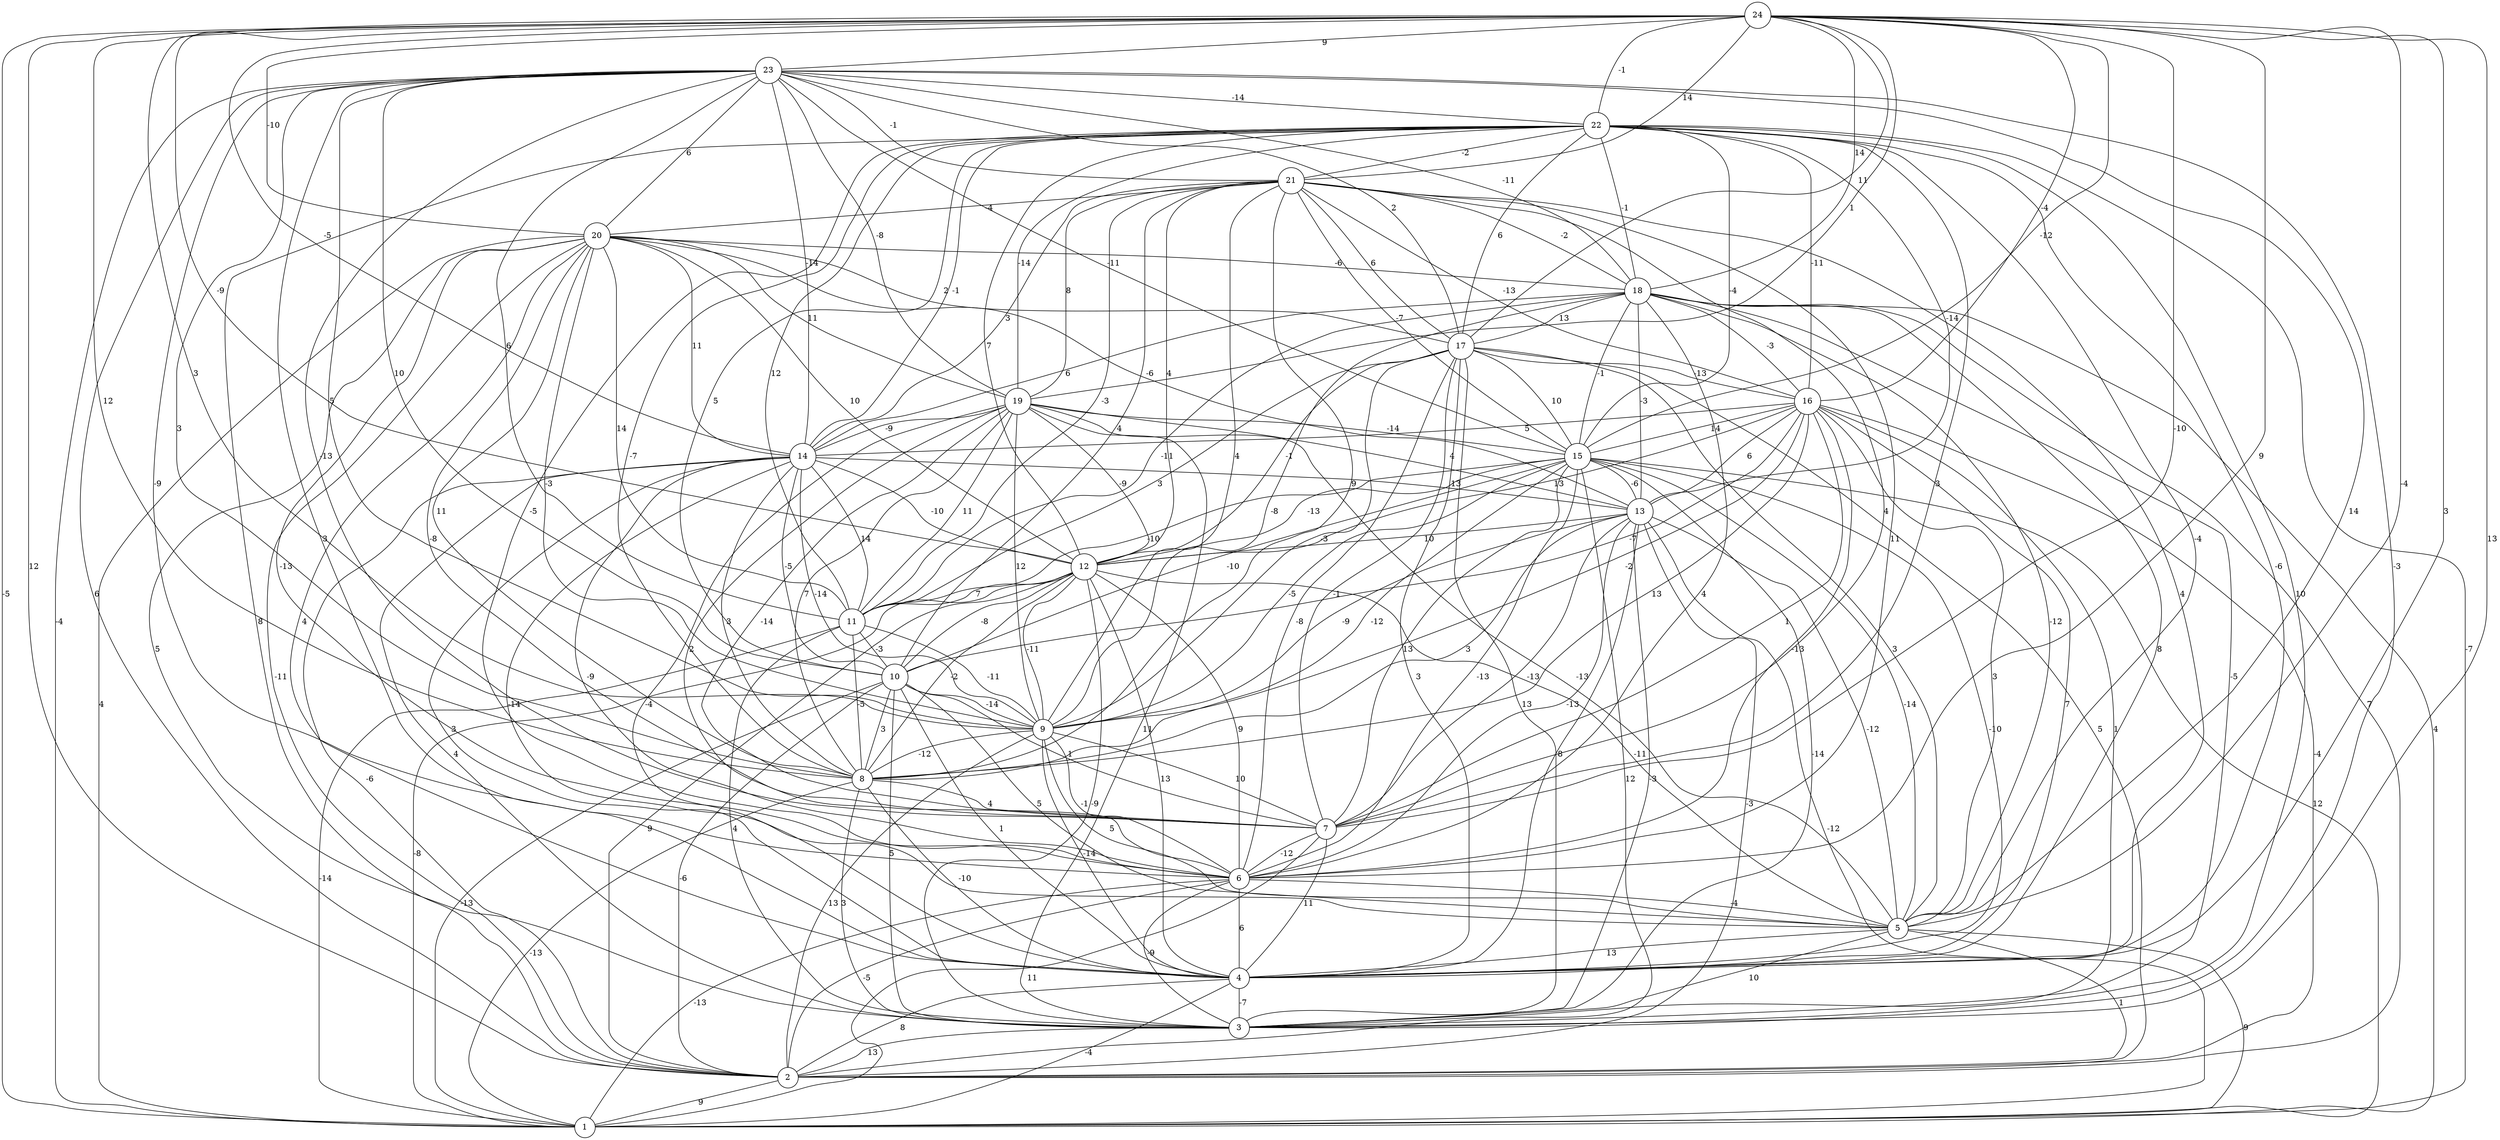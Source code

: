 graph { 
	 fontname="Helvetica,Arial,sans-serif" 
	 node [shape = circle]; 
	 24 -- 1 [label = "-5"];
	 24 -- 2 [label = "12"];
	 24 -- 3 [label = "13"];
	 24 -- 4 [label = "3"];
	 24 -- 5 [label = "-4"];
	 24 -- 6 [label = "9"];
	 24 -- 7 [label = "-10"];
	 24 -- 8 [label = "12"];
	 24 -- 9 [label = "3"];
	 24 -- 12 [label = "-9"];
	 24 -- 14 [label = "-5"];
	 24 -- 15 [label = "-12"];
	 24 -- 16 [label = "-4"];
	 24 -- 17 [label = "11"];
	 24 -- 18 [label = "14"];
	 24 -- 19 [label = "1"];
	 24 -- 20 [label = "-10"];
	 24 -- 21 [label = "14"];
	 24 -- 22 [label = "-1"];
	 24 -- 23 [label = "9"];
	 23 -- 1 [label = "-4"];
	 23 -- 2 [label = "6"];
	 23 -- 3 [label = "-3"];
	 23 -- 4 [label = "3"];
	 23 -- 5 [label = "14"];
	 23 -- 6 [label = "-9"];
	 23 -- 7 [label = "-13"];
	 23 -- 8 [label = "3"];
	 23 -- 9 [label = "5"];
	 23 -- 10 [label = "10"];
	 23 -- 11 [label = "6"];
	 23 -- 14 [label = "-14"];
	 23 -- 15 [label = "-11"];
	 23 -- 17 [label = "2"];
	 23 -- 18 [label = "-11"];
	 23 -- 19 [label = "-8"];
	 23 -- 20 [label = "6"];
	 23 -- 21 [label = "-1"];
	 23 -- 22 [label = "-14"];
	 22 -- 1 [label = "-7"];
	 22 -- 2 [label = "8"];
	 22 -- 3 [label = "10"];
	 22 -- 4 [label = "-6"];
	 22 -- 5 [label = "-4"];
	 22 -- 6 [label = "-5"];
	 22 -- 7 [label = "3"];
	 22 -- 8 [label = "-7"];
	 22 -- 10 [label = "5"];
	 22 -- 11 [label = "12"];
	 22 -- 12 [label = "7"];
	 22 -- 13 [label = "-14"];
	 22 -- 14 [label = "-1"];
	 22 -- 15 [label = "-4"];
	 22 -- 16 [label = "-11"];
	 22 -- 17 [label = "6"];
	 22 -- 18 [label = "-1"];
	 22 -- 19 [label = "-14"];
	 22 -- 21 [label = "-2"];
	 21 -- 4 [label = "4"];
	 21 -- 6 [label = "11"];
	 21 -- 7 [label = "4"];
	 21 -- 8 [label = "9"];
	 21 -- 9 [label = "4"];
	 21 -- 10 [label = "4"];
	 21 -- 11 [label = "-3"];
	 21 -- 12 [label = "4"];
	 21 -- 14 [label = "3"];
	 21 -- 15 [label = "-7"];
	 21 -- 16 [label = "-13"];
	 21 -- 17 [label = "6"];
	 21 -- 18 [label = "-2"];
	 21 -- 19 [label = "8"];
	 21 -- 20 [label = "-4"];
	 20 -- 1 [label = "4"];
	 20 -- 2 [label = "-11"];
	 20 -- 3 [label = "5"];
	 20 -- 4 [label = "4"];
	 20 -- 6 [label = "-13"];
	 20 -- 7 [label = "-8"];
	 20 -- 8 [label = "11"];
	 20 -- 9 [label = "-3"];
	 20 -- 11 [label = "14"];
	 20 -- 12 [label = "10"];
	 20 -- 13 [label = "-6"];
	 20 -- 14 [label = "11"];
	 20 -- 17 [label = "2"];
	 20 -- 18 [label = "-6"];
	 20 -- 19 [label = "11"];
	 19 -- 3 [label = "11"];
	 19 -- 4 [label = "-4"];
	 19 -- 5 [label = "-13"];
	 19 -- 6 [label = "2"];
	 19 -- 7 [label = "-14"];
	 19 -- 8 [label = "7"];
	 19 -- 9 [label = "12"];
	 19 -- 11 [label = "11"];
	 19 -- 12 [label = "-9"];
	 19 -- 13 [label = "4"];
	 19 -- 14 [label = "-9"];
	 19 -- 15 [label = "-14"];
	 18 -- 1 [label = "4"];
	 18 -- 2 [label = "7"];
	 18 -- 3 [label = "-5"];
	 18 -- 4 [label = "8"];
	 18 -- 5 [label = "-12"];
	 18 -- 6 [label = "4"];
	 18 -- 9 [label = "-8"];
	 18 -- 11 [label = "-11"];
	 18 -- 13 [label = "-3"];
	 18 -- 14 [label = "6"];
	 18 -- 15 [label = "-1"];
	 18 -- 16 [label = "-3"];
	 18 -- 17 [label = "13"];
	 17 -- 2 [label = "5"];
	 17 -- 3 [label = "13"];
	 17 -- 4 [label = "3"];
	 17 -- 5 [label = "3"];
	 17 -- 6 [label = "-8"];
	 17 -- 7 [label = "-1"];
	 17 -- 9 [label = "-3"];
	 17 -- 11 [label = "3"];
	 17 -- 12 [label = "-1"];
	 17 -- 15 [label = "10"];
	 17 -- 16 [label = "-13"];
	 16 -- 2 [label = "-4"];
	 16 -- 3 [label = "1"];
	 16 -- 4 [label = "7"];
	 16 -- 5 [label = "3"];
	 16 -- 6 [label = "-13"];
	 16 -- 7 [label = "1"];
	 16 -- 8 [label = "13"];
	 16 -- 9 [label = "-2"];
	 16 -- 10 [label = "-7"];
	 16 -- 12 [label = "13"];
	 16 -- 13 [label = "6"];
	 16 -- 14 [label = "5"];
	 16 -- 15 [label = "14"];
	 15 -- 1 [label = "12"];
	 15 -- 2 [label = "12"];
	 15 -- 3 [label = "-14"];
	 15 -- 4 [label = "-10"];
	 15 -- 5 [label = "-14"];
	 15 -- 6 [label = "-13"];
	 15 -- 7 [label = "13"];
	 15 -- 8 [label = "-12"];
	 15 -- 9 [label = "-5"];
	 15 -- 10 [label = "-10"];
	 15 -- 11 [label = "-10"];
	 15 -- 12 [label = "-13"];
	 15 -- 13 [label = "-6"];
	 14 -- 2 [label = "-6"];
	 14 -- 3 [label = "4"];
	 14 -- 4 [label = "3"];
	 14 -- 5 [label = "-14"];
	 14 -- 6 [label = "-9"];
	 14 -- 8 [label = "3"];
	 14 -- 9 [label = "-14"];
	 14 -- 10 [label = "-5"];
	 14 -- 11 [label = "14"];
	 14 -- 12 [label = "-10"];
	 14 -- 13 [label = "13"];
	 13 -- 1 [label = "-12"];
	 13 -- 2 [label = "-3"];
	 13 -- 3 [label = "-3"];
	 13 -- 4 [label = "8"];
	 13 -- 5 [label = "-12"];
	 13 -- 6 [label = "-13"];
	 13 -- 7 [label = "-13"];
	 13 -- 8 [label = "3"];
	 13 -- 9 [label = "-9"];
	 13 -- 12 [label = "10"];
	 12 -- 1 [label = "-8"];
	 12 -- 2 [label = "9"];
	 12 -- 3 [label = "-9"];
	 12 -- 4 [label = "13"];
	 12 -- 5 [label = "-11"];
	 12 -- 6 [label = "9"];
	 12 -- 8 [label = "-2"];
	 12 -- 9 [label = "-11"];
	 12 -- 10 [label = "-8"];
	 12 -- 11 [label = "7"];
	 11 -- 1 [label = "-14"];
	 11 -- 3 [label = "4"];
	 11 -- 8 [label = "-5"];
	 11 -- 9 [label = "-11"];
	 11 -- 10 [label = "-3"];
	 10 -- 1 [label = "-13"];
	 10 -- 2 [label = "-6"];
	 10 -- 3 [label = "5"];
	 10 -- 4 [label = "1"];
	 10 -- 5 [label = "5"];
	 10 -- 7 [label = "1"];
	 10 -- 8 [label = "3"];
	 10 -- 9 [label = "-14"];
	 9 -- 2 [label = "13"];
	 9 -- 4 [label = "-14"];
	 9 -- 5 [label = "5"];
	 9 -- 6 [label = "-1"];
	 9 -- 7 [label = "10"];
	 9 -- 8 [label = "-12"];
	 8 -- 1 [label = "-13"];
	 8 -- 3 [label = "3"];
	 8 -- 4 [label = "-10"];
	 8 -- 7 [label = "4"];
	 7 -- 1 [label = "11"];
	 7 -- 4 [label = "11"];
	 7 -- 6 [label = "-12"];
	 6 -- 1 [label = "-13"];
	 6 -- 2 [label = "-5"];
	 6 -- 3 [label = "-9"];
	 6 -- 4 [label = "6"];
	 6 -- 5 [label = "-4"];
	 5 -- 1 [label = "9"];
	 5 -- 2 [label = "1"];
	 5 -- 3 [label = "10"];
	 5 -- 4 [label = "13"];
	 4 -- 1 [label = "-4"];
	 4 -- 2 [label = "8"];
	 4 -- 3 [label = "-7"];
	 3 -- 2 [label = "13"];
	 2 -- 1 [label = "9"];
	 1;
	 2;
	 3;
	 4;
	 5;
	 6;
	 7;
	 8;
	 9;
	 10;
	 11;
	 12;
	 13;
	 14;
	 15;
	 16;
	 17;
	 18;
	 19;
	 20;
	 21;
	 22;
	 23;
	 24;
}
